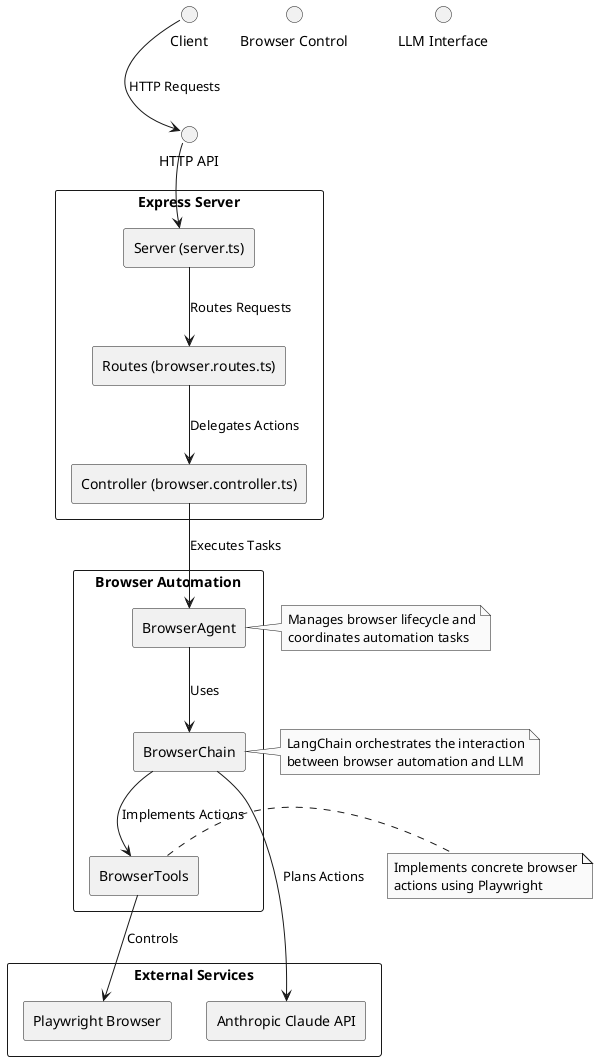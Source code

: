 @startuml Server Architecture

' Styling
skinparam componentStyle rectangle
skinparam packageStyle rectangle
skinparam backgroundColor white
skinparam monochrome true

' Components
package "Express Server" {
    [Server (server.ts)] as Server
    [Routes (browser.routes.ts)] as Routes
    [Controller (browser.controller.ts)] as Controller
}

package "Browser Automation" {
    [BrowserAgent] as Agent
    [BrowserChain] as Chain
    [BrowserTools] as Tools
}

package "External Services" {
    [Playwright Browser] as Browser
    [Anthropic Claude API] as Claude
}

' Interfaces
interface "HTTP API" as API
interface "Browser Control" as BrowserControl
interface "LLM Interface" as LLMInterface

' Dependencies and Relationships
Client --> API : HTTP Requests
API --> Server
Server --> Routes : Routes Requests
Routes --> Controller : Delegates Actions
Controller --> Agent : Executes Tasks
Agent --> Chain : Uses
Chain --> Tools : Implements Actions
Tools --> Browser : Controls
Chain --> Claude : Plans Actions

' Notes
note right of Chain
  LangChain orchestrates the interaction
  between browser automation and LLM
end note

note right of Agent
  Manages browser lifecycle and
  coordinates automation tasks
end note

note right of Tools
  Implements concrete browser
  actions using Playwright
end note

' Layout Hints
Client -[hidden]-> API
API -[hidden]-> Server

@enduml
